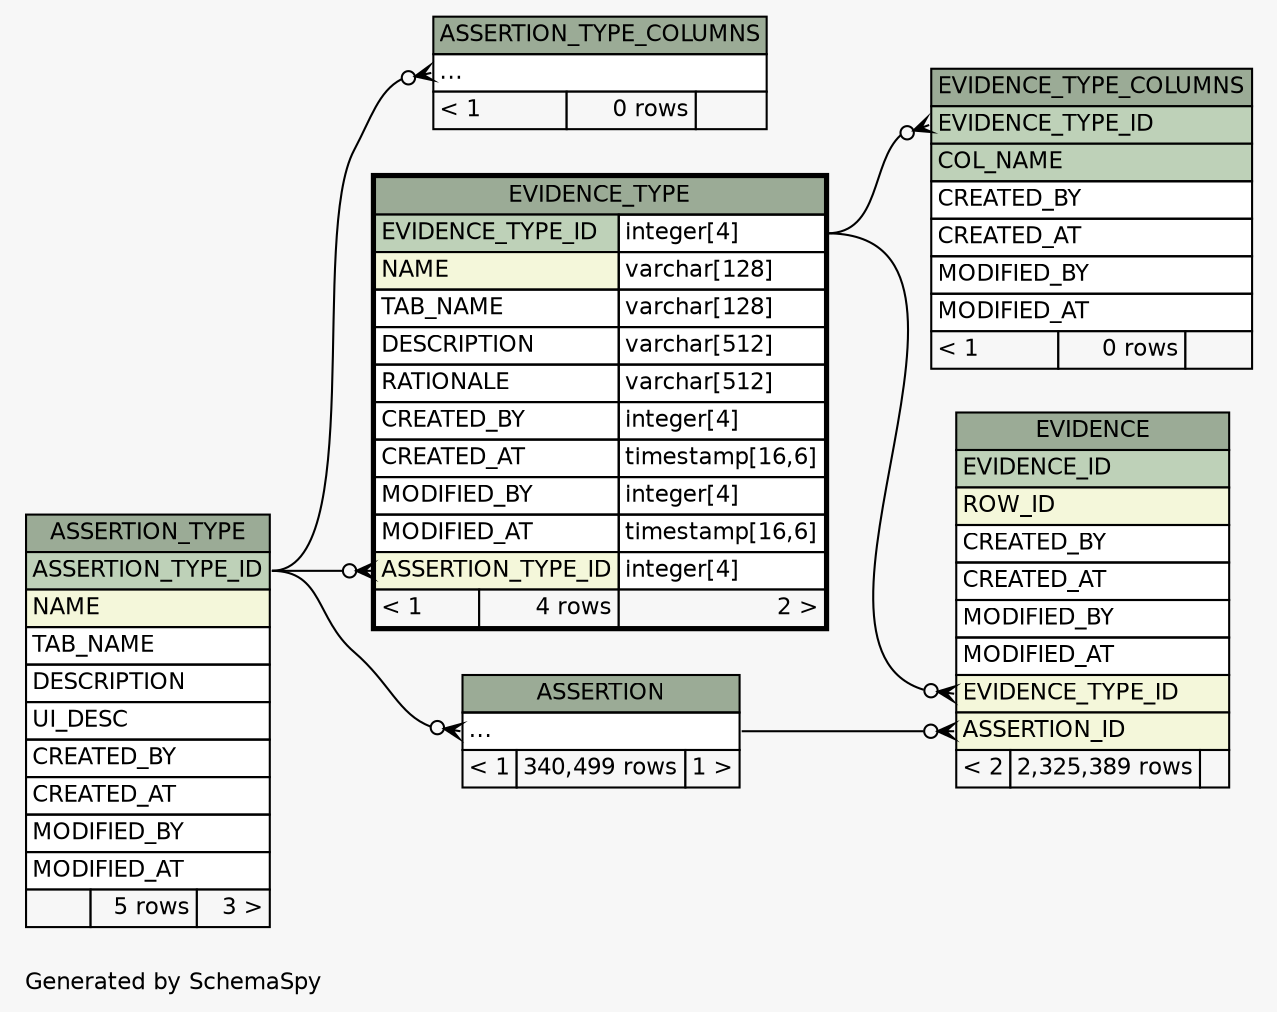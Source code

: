 // dot 2.38.0 on Windows 10 10.0
// SchemaSpy rev Unknown
digraph "twoDegreesRelationshipsDiagram" {
  graph [
    rankdir="RL"
    bgcolor="#f7f7f7"
    label="\nGenerated by SchemaSpy"
    labeljust="l"
    nodesep="0.18"
    ranksep="0.46"
    fontname="Helvetica"
    fontsize="11"
  ];
  node [
    fontname="Helvetica"
    fontsize="11"
    shape="plaintext"
  ];
  edge [
    arrowsize="0.8"
  ];
  "ASSERTION":"elipses":w -> "ASSERTION_TYPE":"ASSERTION_TYPE_ID":e [arrowhead=none dir=back arrowtail=crowodot];
  "ASSERTION_TYPE_COLUMNS":"elipses":w -> "ASSERTION_TYPE":"ASSERTION_TYPE_ID":e [arrowhead=none dir=back arrowtail=crowodot];
  "EVIDENCE":"ASSERTION_ID":w -> "ASSERTION":"elipses":e [arrowhead=none dir=back arrowtail=crowodot];
  "EVIDENCE":"EVIDENCE_TYPE_ID":w -> "EVIDENCE_TYPE":"EVIDENCE_TYPE_ID.type":e [arrowhead=none dir=back arrowtail=crowodot];
  "EVIDENCE_TYPE":"ASSERTION_TYPE_ID":w -> "ASSERTION_TYPE":"ASSERTION_TYPE_ID":e [arrowhead=none dir=back arrowtail=crowodot];
  "EVIDENCE_TYPE_COLUMNS":"EVIDENCE_TYPE_ID":w -> "EVIDENCE_TYPE":"EVIDENCE_TYPE_ID.type":e [arrowhead=none dir=back arrowtail=crowodot];
  "ASSERTION" [
    label=<
    <TABLE BORDER="0" CELLBORDER="1" CELLSPACING="0" BGCOLOR="#ffffff">
      <TR><TD COLSPAN="3" BGCOLOR="#9bab96" ALIGN="CENTER">ASSERTION</TD></TR>
      <TR><TD PORT="elipses" COLSPAN="3" ALIGN="LEFT">...</TD></TR>
      <TR><TD ALIGN="LEFT" BGCOLOR="#f7f7f7">&lt; 1</TD><TD ALIGN="RIGHT" BGCOLOR="#f7f7f7">340,499 rows</TD><TD ALIGN="RIGHT" BGCOLOR="#f7f7f7">1 &gt;</TD></TR>
    </TABLE>>
    URL="ASSERTION.html"
    tooltip="ASSERTION"
  ];
  "ASSERTION_TYPE" [
    label=<
    <TABLE BORDER="0" CELLBORDER="1" CELLSPACING="0" BGCOLOR="#ffffff">
      <TR><TD COLSPAN="3" BGCOLOR="#9bab96" ALIGN="CENTER">ASSERTION_TYPE</TD></TR>
      <TR><TD PORT="ASSERTION_TYPE_ID" COLSPAN="3" BGCOLOR="#bed1b8" ALIGN="LEFT">ASSERTION_TYPE_ID</TD></TR>
      <TR><TD PORT="NAME" COLSPAN="3" BGCOLOR="#f4f7da" ALIGN="LEFT">NAME</TD></TR>
      <TR><TD PORT="TAB_NAME" COLSPAN="3" ALIGN="LEFT">TAB_NAME</TD></TR>
      <TR><TD PORT="DESCRIPTION" COLSPAN="3" ALIGN="LEFT">DESCRIPTION</TD></TR>
      <TR><TD PORT="UI_DESC" COLSPAN="3" ALIGN="LEFT">UI_DESC</TD></TR>
      <TR><TD PORT="CREATED_BY" COLSPAN="3" ALIGN="LEFT">CREATED_BY</TD></TR>
      <TR><TD PORT="CREATED_AT" COLSPAN="3" ALIGN="LEFT">CREATED_AT</TD></TR>
      <TR><TD PORT="MODIFIED_BY" COLSPAN="3" ALIGN="LEFT">MODIFIED_BY</TD></TR>
      <TR><TD PORT="MODIFIED_AT" COLSPAN="3" ALIGN="LEFT">MODIFIED_AT</TD></TR>
      <TR><TD ALIGN="LEFT" BGCOLOR="#f7f7f7">  </TD><TD ALIGN="RIGHT" BGCOLOR="#f7f7f7">5 rows</TD><TD ALIGN="RIGHT" BGCOLOR="#f7f7f7">3 &gt;</TD></TR>
    </TABLE>>
    URL="ASSERTION_TYPE.html"
    tooltip="ASSERTION_TYPE"
  ];
  "ASSERTION_TYPE_COLUMNS" [
    label=<
    <TABLE BORDER="0" CELLBORDER="1" CELLSPACING="0" BGCOLOR="#ffffff">
      <TR><TD COLSPAN="3" BGCOLOR="#9bab96" ALIGN="CENTER">ASSERTION_TYPE_COLUMNS</TD></TR>
      <TR><TD PORT="elipses" COLSPAN="3" ALIGN="LEFT">...</TD></TR>
      <TR><TD ALIGN="LEFT" BGCOLOR="#f7f7f7">&lt; 1</TD><TD ALIGN="RIGHT" BGCOLOR="#f7f7f7">0 rows</TD><TD ALIGN="RIGHT" BGCOLOR="#f7f7f7">  </TD></TR>
    </TABLE>>
    URL="ASSERTION_TYPE_COLUMNS.html"
    tooltip="ASSERTION_TYPE_COLUMNS"
  ];
  "EVIDENCE" [
    label=<
    <TABLE BORDER="0" CELLBORDER="1" CELLSPACING="0" BGCOLOR="#ffffff">
      <TR><TD COLSPAN="3" BGCOLOR="#9bab96" ALIGN="CENTER">EVIDENCE</TD></TR>
      <TR><TD PORT="EVIDENCE_ID" COLSPAN="3" BGCOLOR="#bed1b8" ALIGN="LEFT">EVIDENCE_ID</TD></TR>
      <TR><TD PORT="ROW_ID" COLSPAN="3" BGCOLOR="#f4f7da" ALIGN="LEFT">ROW_ID</TD></TR>
      <TR><TD PORT="CREATED_BY" COLSPAN="3" ALIGN="LEFT">CREATED_BY</TD></TR>
      <TR><TD PORT="CREATED_AT" COLSPAN="3" ALIGN="LEFT">CREATED_AT</TD></TR>
      <TR><TD PORT="MODIFIED_BY" COLSPAN="3" ALIGN="LEFT">MODIFIED_BY</TD></TR>
      <TR><TD PORT="MODIFIED_AT" COLSPAN="3" ALIGN="LEFT">MODIFIED_AT</TD></TR>
      <TR><TD PORT="EVIDENCE_TYPE_ID" COLSPAN="3" BGCOLOR="#f4f7da" ALIGN="LEFT">EVIDENCE_TYPE_ID</TD></TR>
      <TR><TD PORT="ASSERTION_ID" COLSPAN="3" BGCOLOR="#f4f7da" ALIGN="LEFT">ASSERTION_ID</TD></TR>
      <TR><TD ALIGN="LEFT" BGCOLOR="#f7f7f7">&lt; 2</TD><TD ALIGN="RIGHT" BGCOLOR="#f7f7f7">2,325,389 rows</TD><TD ALIGN="RIGHT" BGCOLOR="#f7f7f7">  </TD></TR>
    </TABLE>>
    URL="EVIDENCE.html"
    tooltip="EVIDENCE"
  ];
  "EVIDENCE_TYPE" [
    label=<
    <TABLE BORDER="2" CELLBORDER="1" CELLSPACING="0" BGCOLOR="#ffffff">
      <TR><TD COLSPAN="3" BGCOLOR="#9bab96" ALIGN="CENTER">EVIDENCE_TYPE</TD></TR>
      <TR><TD PORT="EVIDENCE_TYPE_ID" COLSPAN="2" BGCOLOR="#bed1b8" ALIGN="LEFT">EVIDENCE_TYPE_ID</TD><TD PORT="EVIDENCE_TYPE_ID.type" ALIGN="LEFT">integer[4]</TD></TR>
      <TR><TD PORT="NAME" COLSPAN="2" BGCOLOR="#f4f7da" ALIGN="LEFT">NAME</TD><TD PORT="NAME.type" ALIGN="LEFT">varchar[128]</TD></TR>
      <TR><TD PORT="TAB_NAME" COLSPAN="2" ALIGN="LEFT">TAB_NAME</TD><TD PORT="TAB_NAME.type" ALIGN="LEFT">varchar[128]</TD></TR>
      <TR><TD PORT="DESCRIPTION" COLSPAN="2" ALIGN="LEFT">DESCRIPTION</TD><TD PORT="DESCRIPTION.type" ALIGN="LEFT">varchar[512]</TD></TR>
      <TR><TD PORT="RATIONALE" COLSPAN="2" ALIGN="LEFT">RATIONALE</TD><TD PORT="RATIONALE.type" ALIGN="LEFT">varchar[512]</TD></TR>
      <TR><TD PORT="CREATED_BY" COLSPAN="2" ALIGN="LEFT">CREATED_BY</TD><TD PORT="CREATED_BY.type" ALIGN="LEFT">integer[4]</TD></TR>
      <TR><TD PORT="CREATED_AT" COLSPAN="2" ALIGN="LEFT">CREATED_AT</TD><TD PORT="CREATED_AT.type" ALIGN="LEFT">timestamp[16,6]</TD></TR>
      <TR><TD PORT="MODIFIED_BY" COLSPAN="2" ALIGN="LEFT">MODIFIED_BY</TD><TD PORT="MODIFIED_BY.type" ALIGN="LEFT">integer[4]</TD></TR>
      <TR><TD PORT="MODIFIED_AT" COLSPAN="2" ALIGN="LEFT">MODIFIED_AT</TD><TD PORT="MODIFIED_AT.type" ALIGN="LEFT">timestamp[16,6]</TD></TR>
      <TR><TD PORT="ASSERTION_TYPE_ID" COLSPAN="2" BGCOLOR="#f4f7da" ALIGN="LEFT">ASSERTION_TYPE_ID</TD><TD PORT="ASSERTION_TYPE_ID.type" ALIGN="LEFT">integer[4]</TD></TR>
      <TR><TD ALIGN="LEFT" BGCOLOR="#f7f7f7">&lt; 1</TD><TD ALIGN="RIGHT" BGCOLOR="#f7f7f7">4 rows</TD><TD ALIGN="RIGHT" BGCOLOR="#f7f7f7">2 &gt;</TD></TR>
    </TABLE>>
    URL="EVIDENCE_TYPE.html"
    tooltip="EVIDENCE_TYPE"
  ];
  "EVIDENCE_TYPE_COLUMNS" [
    label=<
    <TABLE BORDER="0" CELLBORDER="1" CELLSPACING="0" BGCOLOR="#ffffff">
      <TR><TD COLSPAN="3" BGCOLOR="#9bab96" ALIGN="CENTER">EVIDENCE_TYPE_COLUMNS</TD></TR>
      <TR><TD PORT="EVIDENCE_TYPE_ID" COLSPAN="3" BGCOLOR="#bed1b8" ALIGN="LEFT">EVIDENCE_TYPE_ID</TD></TR>
      <TR><TD PORT="COL_NAME" COLSPAN="3" BGCOLOR="#bed1b8" ALIGN="LEFT">COL_NAME</TD></TR>
      <TR><TD PORT="CREATED_BY" COLSPAN="3" ALIGN="LEFT">CREATED_BY</TD></TR>
      <TR><TD PORT="CREATED_AT" COLSPAN="3" ALIGN="LEFT">CREATED_AT</TD></TR>
      <TR><TD PORT="MODIFIED_BY" COLSPAN="3" ALIGN="LEFT">MODIFIED_BY</TD></TR>
      <TR><TD PORT="MODIFIED_AT" COLSPAN="3" ALIGN="LEFT">MODIFIED_AT</TD></TR>
      <TR><TD ALIGN="LEFT" BGCOLOR="#f7f7f7">&lt; 1</TD><TD ALIGN="RIGHT" BGCOLOR="#f7f7f7">0 rows</TD><TD ALIGN="RIGHT" BGCOLOR="#f7f7f7">  </TD></TR>
    </TABLE>>
    URL="EVIDENCE_TYPE_COLUMNS.html"
    tooltip="EVIDENCE_TYPE_COLUMNS"
  ];
}
